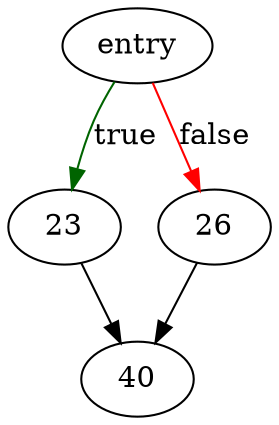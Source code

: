 digraph "sqlite3ErrorMsg" {
	// Node definitions.
	2 [label=entry];
	23;
	26;
	40;

	// Edge definitions.
	2 -> 23 [
		color=darkgreen
		label=true
	];
	2 -> 26 [
		color=red
		label=false
	];
	23 -> 40;
	26 -> 40;
}